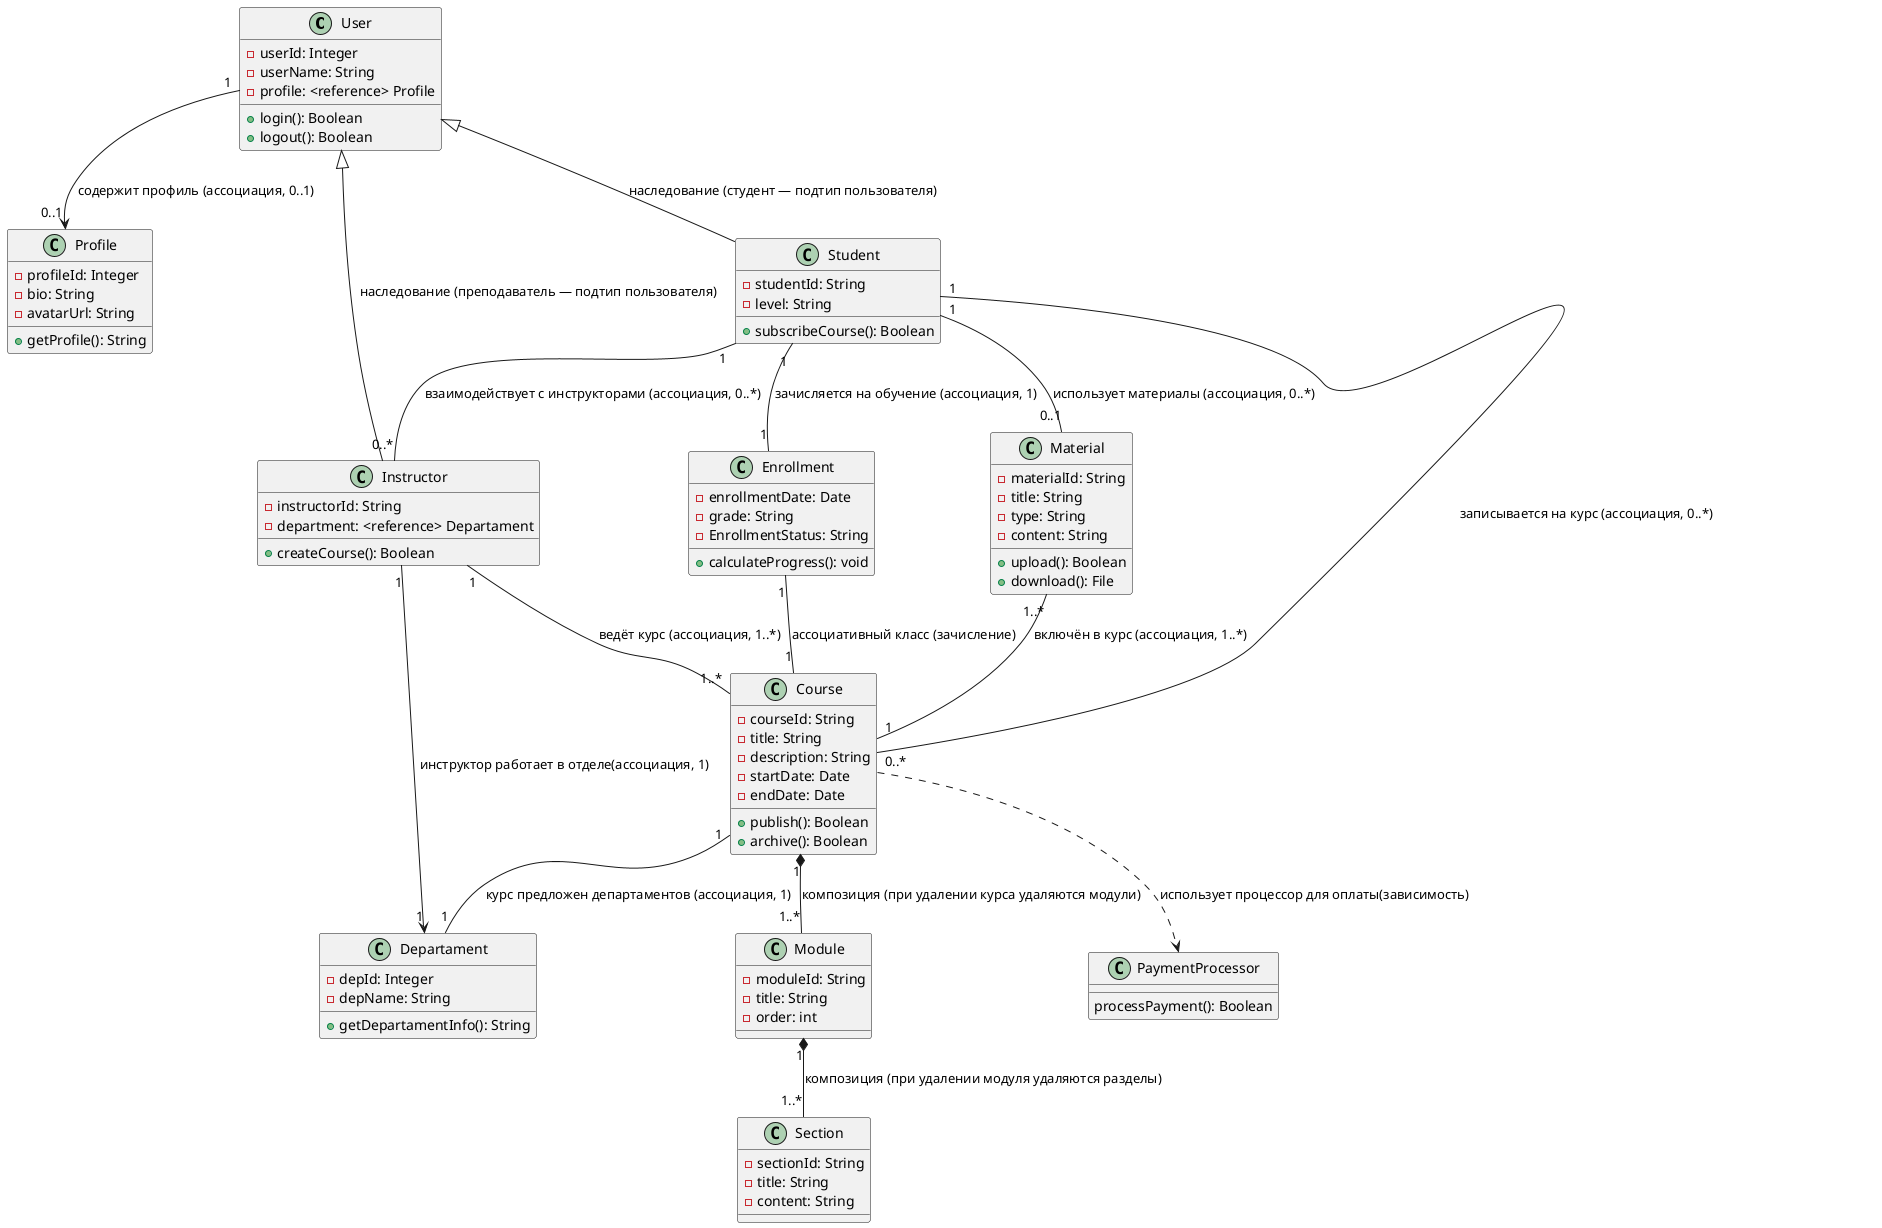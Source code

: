 @startuml

' Пользователь
class User {
    -userId: Integer
    -userName: String
    -profile: <reference> Profile
    +login(): Boolean
    +logout(): Boolean
}

' Профиль
class Profile {
    -profileId: Integer
    -bio: String
    -avatarUrl: String
    +getProfile(): String
}

' Студент
class Student {
    -studentId: String
    -level: String
    +subscribeCourse(): Boolean
}

' Инструктор
class Instructor {
    -instructorId: String
    -department: <reference> Departament
    +createCourse(): Boolean
}

' Департамент
class Departament {
    -depId: Integer
    -depName: String
    +getDepartamentInfo(): String
}

' Курс
class Course {
    -courseId: String
    -title: String
    -description: String
    -startDate: Date
    -endDate: Date
    +publish(): Boolean
    +archive(): Boolean
}

' Зачисление
class Enrollment {
    -enrollmentDate: Date
    -grade: String
    -EnrollmentStatus: String
    +calculateProgress(): void
}

' Материал
class Material {
    -materialId: String
    -title: String
    -type: String
    -content: String
    +upload(): Boolean
    +download(): File
}

' Модуль
class Module {
  - moduleId: String
  - title: String
  - order: int
}

' Секция
class Section {
  - sectionId: String
  - title: String
  - content: String
}

' Платеж
class PaymentProcessor {
    processPayment(): Boolean
}

User "1"--> "0..1" Profile: "cодержит профиль (ассоциация, 0..1)"
Instructor "1"--> "1" Departament: "инструктор работает в отделе(ассоциация, 1)"

User <|-- Student : "наследование (студент — подтип пользователя)"
User <|-- Instructor : "наследование (преподаватель — подтип пользователя)"

Student "1" -- "0..*" Course : "записывается на курс (ассоциация, 0..*)"
Student "1" -- "0..1" Material : "использует материалы (ассоциация, 0..*)"
Student "1" -- "1" Enrollment: "зачисляется на обучение (ассоциация, 1)"
Student "1" -- "0..*" Instructor: "взаимодействует с инструкторами (ассоциация, 0..*)"
Course "1" -- "1" Departament: "курс предложен департаментов (ассоциация, 1)"
Instructor "1" -- "1..*" Course : "ведёт курс (ассоциация, 1..*)"

Enrollment "1" -- "1" Course : "ассоциативный класс (зачисление)"
Material "1..*" -- "1" Course : "включён в курс (ассоциация, 1..*)"
Course ..> PaymentProcessor : "использует процессор для оплаты(зависимость)"

Course "1" *-- "1..*" Module : "композиция (при удалении курса удаляются модули)"
Module "1" *-- "1..*" Section : "композиция (при удалении модуля удаляются разделы)"





@enduml